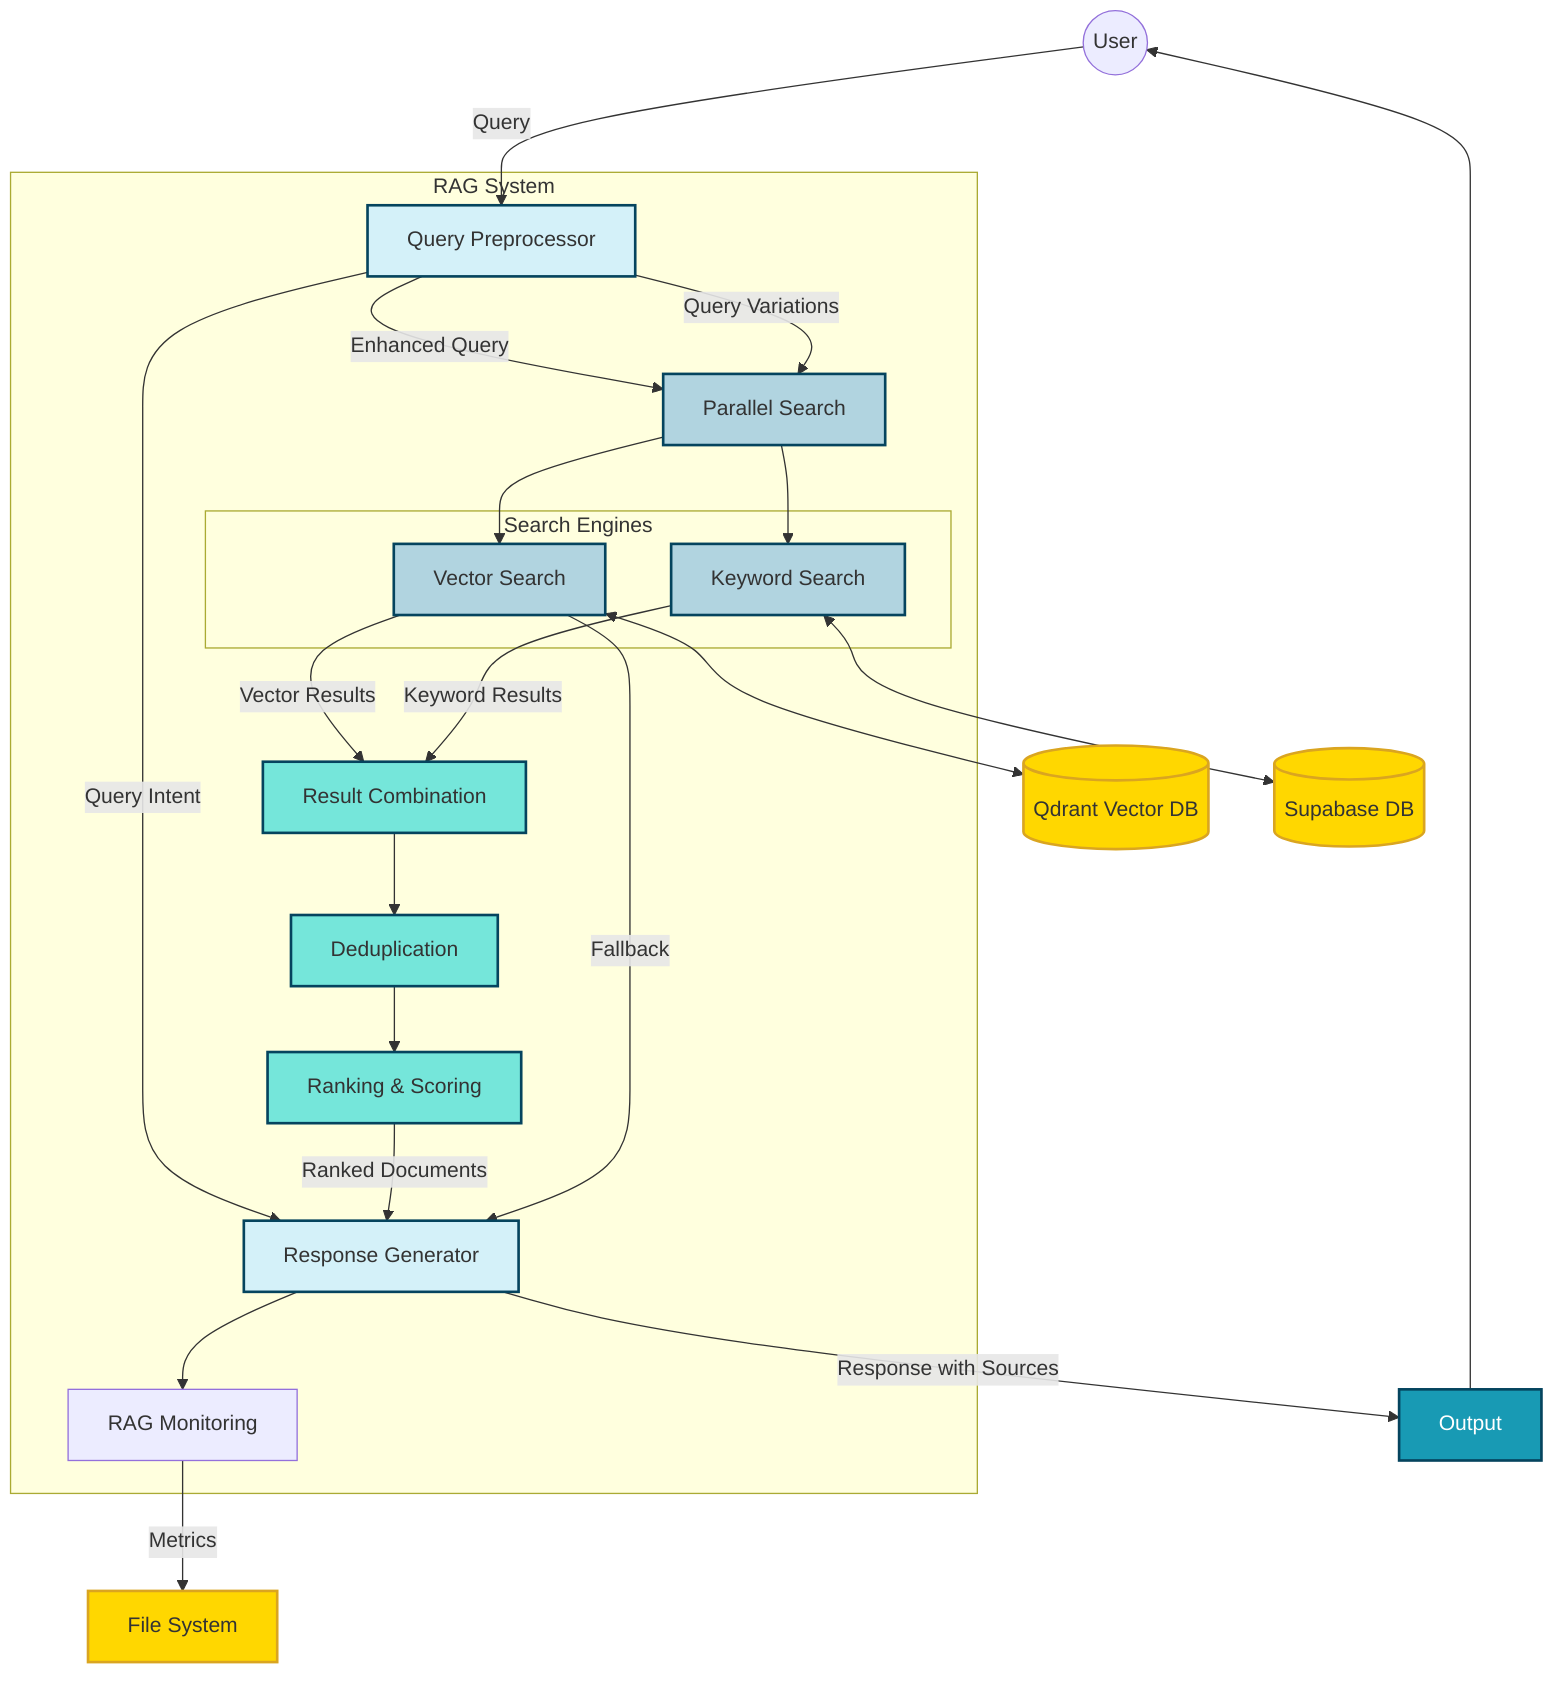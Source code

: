 flowchart TD
    %% Main components of the RAG system
    User((User)) --> |Query| QueryPreprocessor
    
    subgraph "RAG System"
        QueryPreprocessor[Query Preprocessor]
        ParallelSearch[Parallel Search]
        
        subgraph "Search Engines"
            Vector[Vector Search]
            Keyword[Keyword Search]
        end
        
        Combination[Result Combination]
        Deduplication[Deduplication]
        Ranking[Ranking & Scoring]
        ResponseGen[Response Generator]
        Monitor[RAG Monitoring]
    end
    
    %% Databases
    Qdrant[(Qdrant Vector DB)]
    Supabase[(Supabase DB)]
    
    %% Data flow
    QueryPreprocessor --> |Enhanced Query| ParallelSearch
    QueryPreprocessor --> |Query Variations| ParallelSearch
    QueryPreprocessor --> |Query Intent| ResponseGen
    
    ParallelSearch --> Vector
    ParallelSearch --> Keyword
    
    Vector --> |Vector Results| Combination
    Keyword --> |Keyword Results| Combination
    
    Vector <--> Qdrant
    Keyword <--> Supabase
    
    Combination --> Deduplication
    Deduplication --> Ranking
    Ranking --> |Ranked Documents| ResponseGen
    
    ResponseGen --> |Response with Sources| Output
    Output --> User
    
    ResponseGen --> Monitor
    Monitor --> |Metrics| FileSystem[File System]
    
    %% Fallback path
    Vector --> |Fallback| ResponseGen
    
    %% Style definitions
    classDef processor fill:#D4F1F9,stroke:#05445E,stroke-width:2px;
    classDef search fill:#B1D4E0,stroke:#05445E,stroke-width:2px;
    classDef result fill:#75E6DA,stroke:#05445E,stroke-width:2px;
    classDef database fill:#FFD700,stroke:#DAA520,stroke-width:2px;
    classDef output fill:#189AB4,stroke:#05445E,stroke-width:2px,color:white;
    
    %% Apply styles
    class QueryPreprocessor,ResponseGen processor;
    class Vector,Keyword,ParallelSearch search;
    class Combination,Deduplication,Ranking result;
    class Qdrant,Supabase,FileSystem database;
    class Output output;